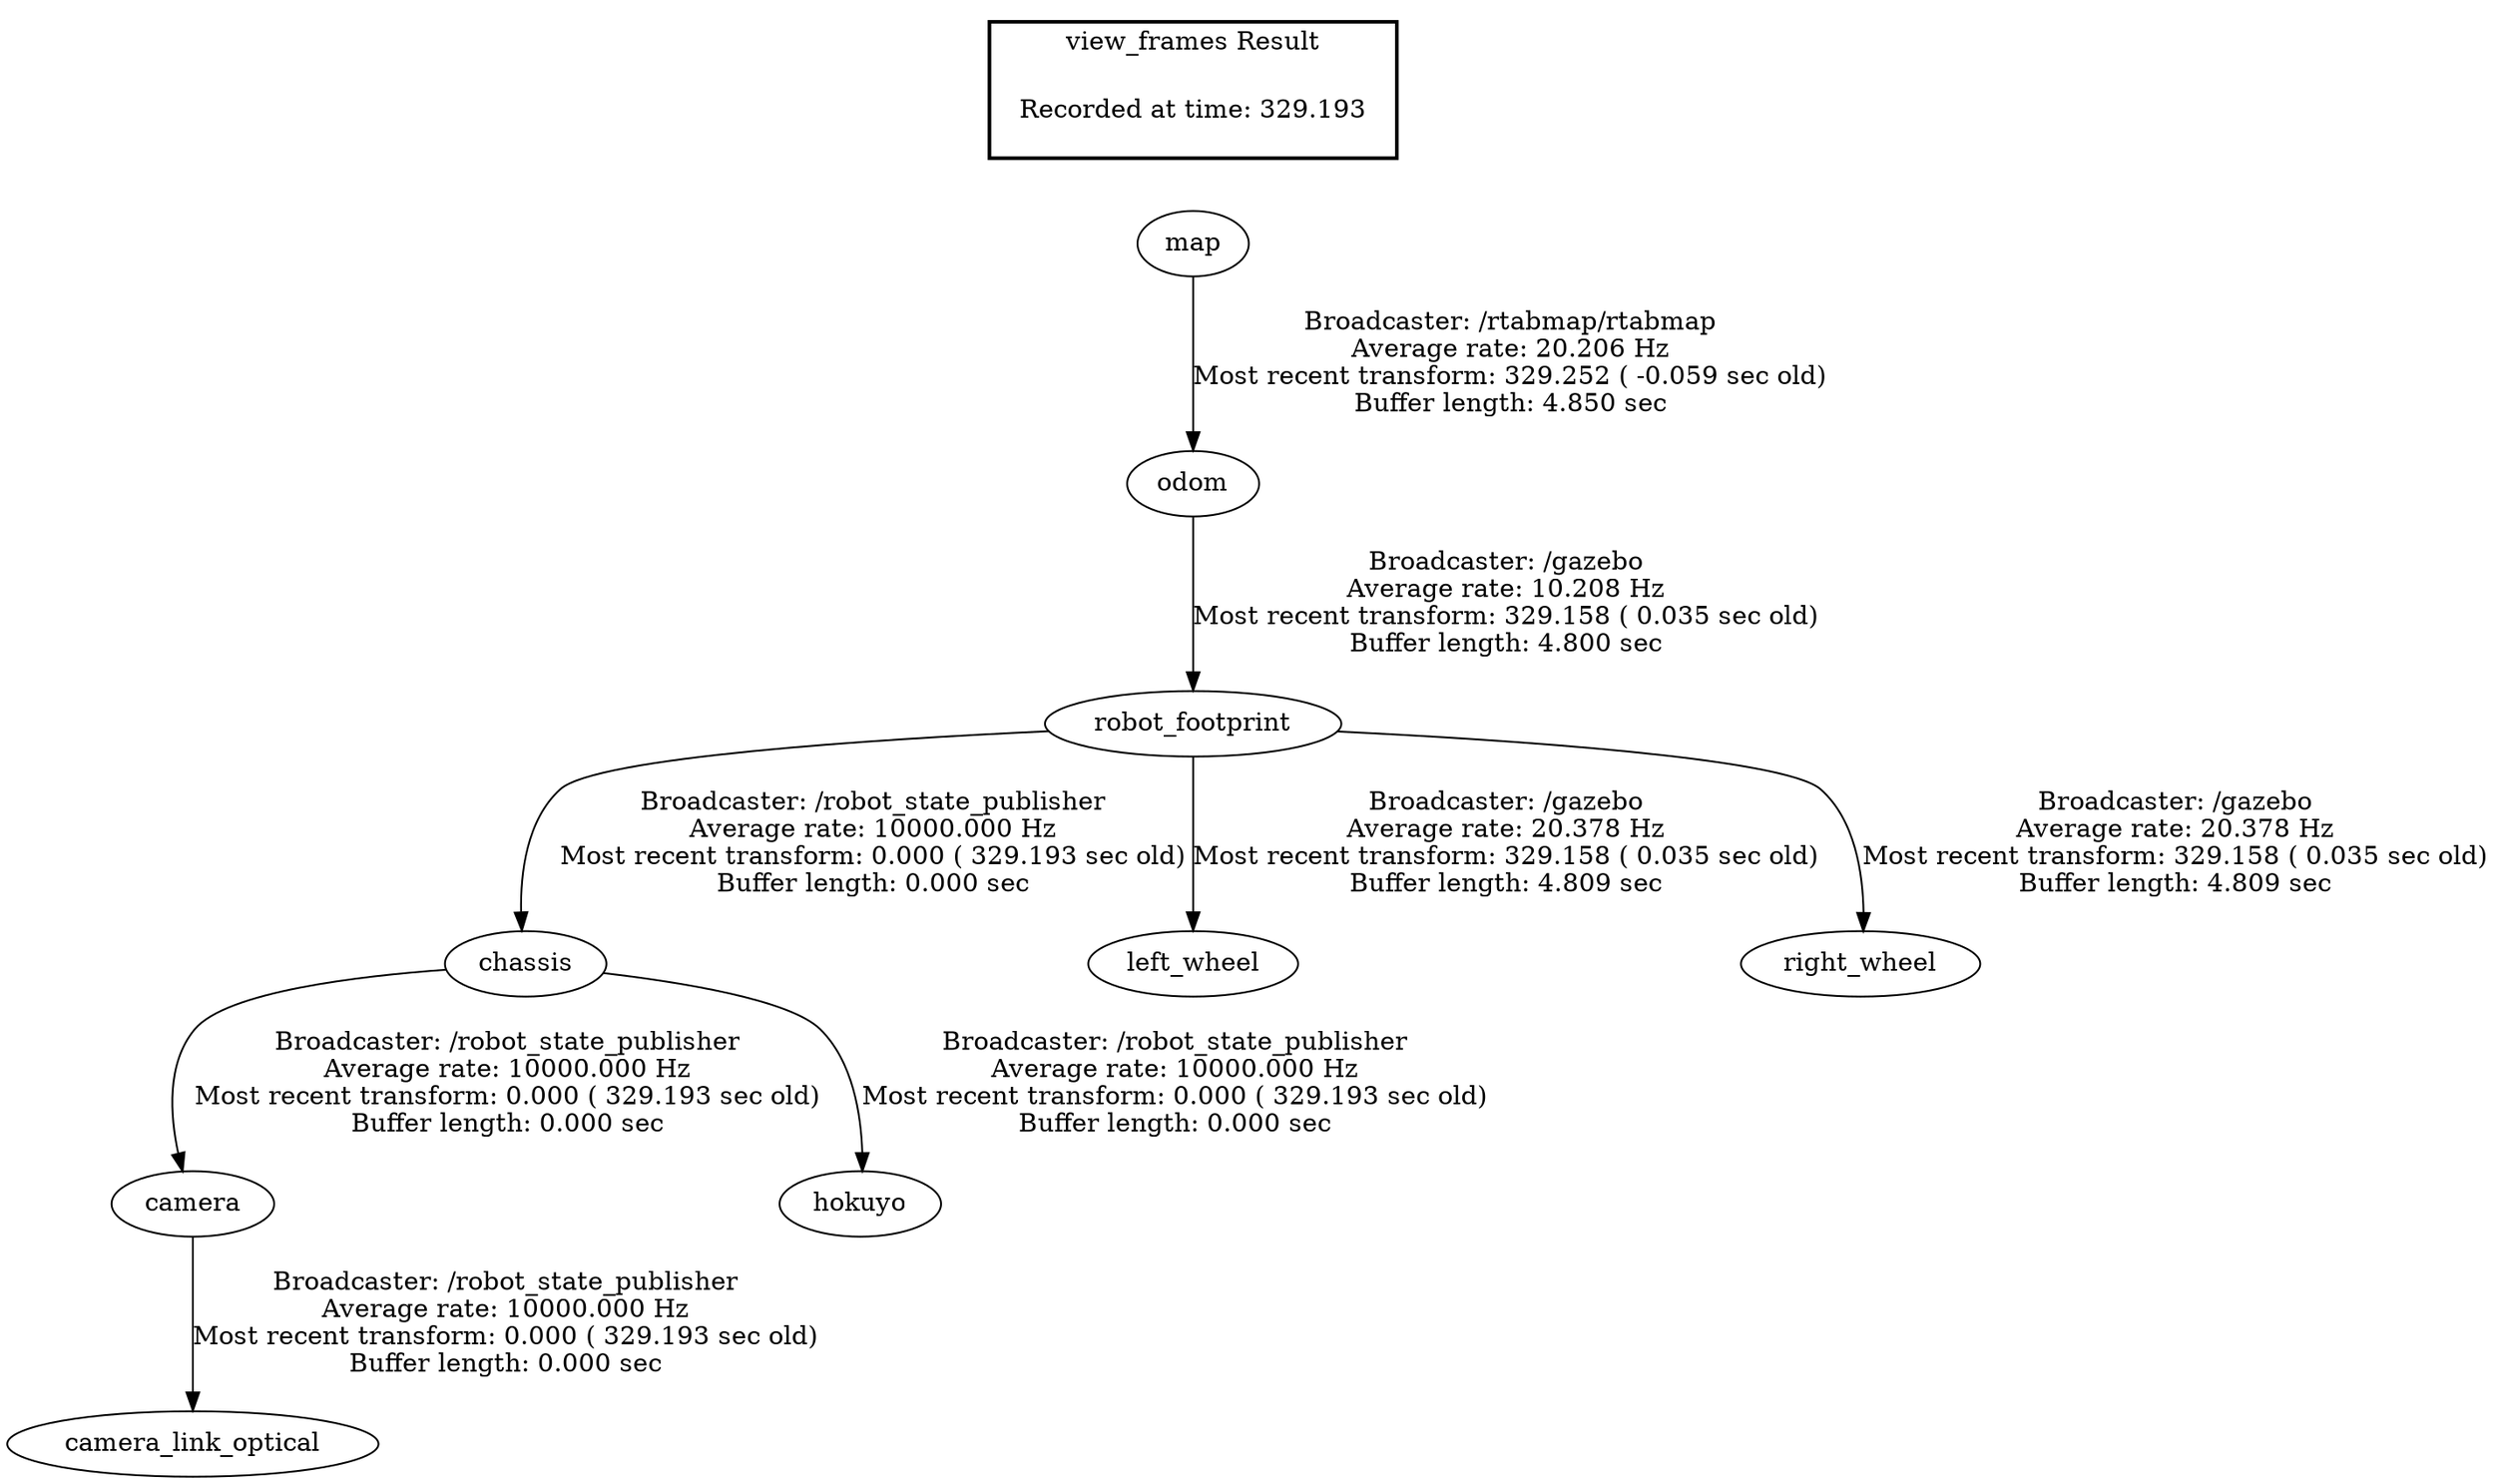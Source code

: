 digraph G {
"chassis" -> "camera"[label="Broadcaster: /robot_state_publisher\nAverage rate: 10000.000 Hz\nMost recent transform: 0.000 ( 329.193 sec old)\nBuffer length: 0.000 sec\n"];
"robot_footprint" -> "chassis"[label="Broadcaster: /robot_state_publisher\nAverage rate: 10000.000 Hz\nMost recent transform: 0.000 ( 329.193 sec old)\nBuffer length: 0.000 sec\n"];
"camera" -> "camera_link_optical"[label="Broadcaster: /robot_state_publisher\nAverage rate: 10000.000 Hz\nMost recent transform: 0.000 ( 329.193 sec old)\nBuffer length: 0.000 sec\n"];
"chassis" -> "hokuyo"[label="Broadcaster: /robot_state_publisher\nAverage rate: 10000.000 Hz\nMost recent transform: 0.000 ( 329.193 sec old)\nBuffer length: 0.000 sec\n"];
"odom" -> "robot_footprint"[label="Broadcaster: /gazebo\nAverage rate: 10.208 Hz\nMost recent transform: 329.158 ( 0.035 sec old)\nBuffer length: 4.800 sec\n"];
"map" -> "odom"[label="Broadcaster: /rtabmap/rtabmap\nAverage rate: 20.206 Hz\nMost recent transform: 329.252 ( -0.059 sec old)\nBuffer length: 4.850 sec\n"];
"robot_footprint" -> "left_wheel"[label="Broadcaster: /gazebo\nAverage rate: 20.378 Hz\nMost recent transform: 329.158 ( 0.035 sec old)\nBuffer length: 4.809 sec\n"];
"robot_footprint" -> "right_wheel"[label="Broadcaster: /gazebo\nAverage rate: 20.378 Hz\nMost recent transform: 329.158 ( 0.035 sec old)\nBuffer length: 4.809 sec\n"];
edge [style=invis];
 subgraph cluster_legend { style=bold; color=black; label ="view_frames Result";
"Recorded at time: 329.193"[ shape=plaintext ] ;
 }->"map";
}